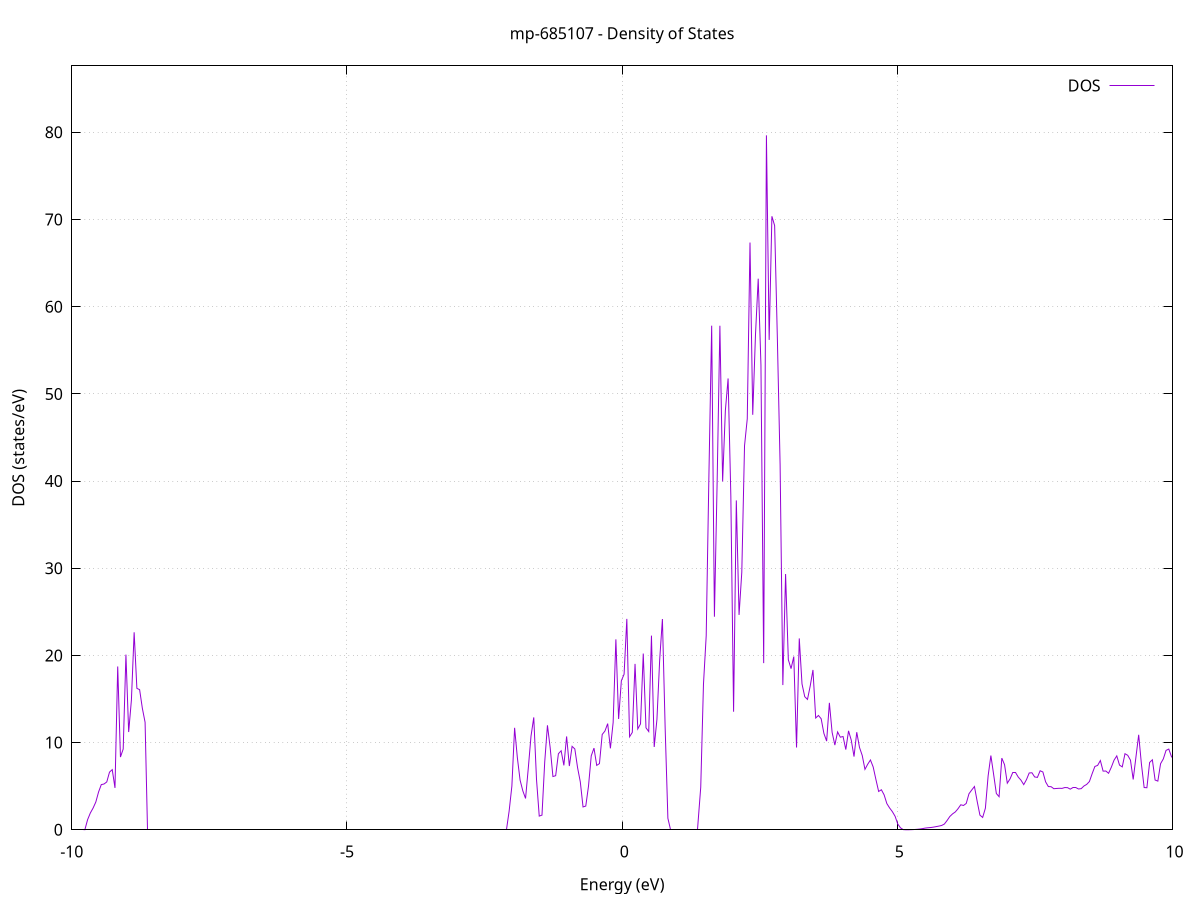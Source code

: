 set title 'mp-685107 - Density of States'
set xlabel 'Energy (eV)'
set ylabel 'DOS (states/eV)'
set grid
set xrange [-10:10]
set yrange [0:87.624]
set xzeroaxis lt -1
set terminal png size 800,600
set output 'mp-685107_dos_gnuplot.png'
plot '-' using 1:2 with lines title 'DOS'
-69.493500 0.000000
-69.443800 0.000000
-69.394100 0.000000
-69.344300 0.000000
-69.294600 0.000000
-69.244900 0.000000
-69.195100 0.000000
-69.145400 0.000000
-69.095700 0.000000
-69.045900 0.000000
-68.996200 0.000000
-68.946500 0.000000
-68.896700 0.000000
-68.847000 0.000000
-68.797300 0.000000
-68.747500 0.000000
-68.697800 0.000000
-68.648100 0.000000
-68.598300 0.000000
-68.548600 0.000000
-68.498900 0.000000
-68.449100 0.000000
-68.399400 0.000000
-68.349600 0.000000
-68.299900 0.000000
-68.250200 0.000000
-68.200400 0.000000
-68.150700 0.000000
-68.101000 0.000000
-68.051200 0.000000
-68.001500 0.000000
-67.951800 0.000000
-67.902000 0.000000
-67.852300 0.000000
-67.802600 0.000000
-67.752800 0.000000
-67.703100 0.000000
-67.653400 0.000000
-67.603600 0.000000
-67.553900 0.000000
-67.504200 0.000000
-67.454400 0.000000
-67.404700 0.000000
-67.355000 0.000000
-67.305200 0.000000
-67.255500 0.000000
-67.205800 0.000000
-67.156000 0.000000
-67.106300 0.000000
-67.056500 0.000000
-67.006800 0.000000
-66.957100 0.000000
-66.907300 0.000000
-66.857600 0.000000
-66.807900 0.000000
-66.758100 0.000000
-66.708400 0.000000
-66.658700 0.000000
-66.608900 0.000000
-66.559200 0.000000
-66.509500 0.000000
-66.459700 0.000000
-66.410000 0.000000
-66.360300 0.000000
-66.310500 0.000000
-66.260800 0.000000
-66.211100 0.000000
-66.161300 0.000000
-66.111600 0.000000
-66.061900 0.000000
-66.012100 0.000000
-65.962400 0.000000
-65.912700 0.000000
-65.862900 0.000000
-65.813200 0.000000
-65.763400 0.000000
-65.713700 0.000000
-65.664000 0.000000
-65.614200 0.000000
-65.564500 0.000000
-65.514800 0.000000
-65.465000 0.000000
-65.415300 0.000000
-65.365600 0.000000
-65.315800 0.000000
-65.266100 0.000000
-65.216400 0.000000
-65.166600 0.000000
-65.116900 0.000000
-65.067200 0.000000
-65.017400 0.000000
-64.967700 0.000000
-64.918000 0.000000
-64.868200 0.000000
-64.818500 0.000000
-64.768800 0.000000
-64.719000 0.000000
-64.669300 0.000000
-64.619600 0.000000
-64.569800 0.000000
-64.520100 0.000000
-64.470400 0.000000
-64.420600 0.000000
-64.370900 0.000000
-64.321100 0.000000
-64.271400 0.000000
-64.221700 0.000000
-64.171900 0.000000
-64.122200 0.000000
-64.072500 0.000000
-64.022700 0.000000
-63.973000 0.000000
-63.923300 0.000000
-63.873500 0.000000
-63.823800 0.000000
-63.774100 0.000000
-63.724300 0.000000
-63.674600 0.000000
-63.624900 0.000000
-63.575100 0.000000
-63.525400 0.000000
-63.475700 0.000000
-63.425900 0.000000
-63.376200 0.000000
-63.326500 0.000000
-63.276700 0.000000
-63.227000 0.000000
-63.177300 0.000000
-63.127500 0.000000
-63.077800 0.000000
-63.028000 0.000000
-62.978300 0.000000
-62.928600 0.000000
-62.878800 0.000000
-62.829100 0.000000
-62.779400 0.000000
-62.729600 0.000000
-62.679900 0.000000
-62.630200 0.000000
-62.580400 0.000000
-62.530700 0.000000
-62.481000 0.000000
-62.431200 0.000000
-62.381500 0.000000
-62.331800 0.000000
-62.282000 0.000000
-62.232300 0.000000
-62.182600 0.000000
-62.132800 0.000000
-62.083100 0.000000
-62.033400 0.000000
-61.983600 0.000000
-61.933900 0.000000
-61.884200 0.000000
-61.834400 0.000000
-61.784700 0.000000
-61.734900 0.000000
-61.685200 0.000000
-61.635500 0.000000
-61.585700 0.000000
-61.536000 0.000000
-61.486300 0.000000
-61.436500 0.000000
-61.386800 0.000000
-61.337100 0.000000
-61.287300 0.000000
-61.237600 0.000000
-61.187900 0.000000
-61.138100 0.000000
-61.088400 0.000000
-61.038700 0.000000
-60.988900 0.000000
-60.939200 0.000000
-60.889500 0.000000
-60.839700 0.000000
-60.790000 0.000000
-60.740300 0.000000
-60.690500 0.000000
-60.640800 0.000000
-60.591100 0.000000
-60.541300 0.000000
-60.491600 0.000000
-60.441900 0.000000
-60.392100 0.000000
-60.342400 0.000000
-60.292600 0.000000
-60.242900 0.000000
-60.193200 0.000000
-60.143400 0.000000
-60.093700 0.000000
-60.044000 0.000000
-59.994200 0.000000
-59.944500 0.000000
-59.894800 0.000000
-59.845000 0.000000
-59.795300 0.000000
-59.745600 0.000000
-59.695800 0.000000
-59.646100 0.000000
-59.596400 0.000000
-59.546600 0.000000
-59.496900 0.000000
-59.447200 0.000000
-59.397400 0.000000
-59.347700 0.000000
-59.298000 0.000000
-59.248200 0.000000
-59.198500 0.000000
-59.148800 0.000000
-59.099000 0.000000
-59.049300 0.000000
-58.999500 0.000000
-58.949800 0.000000
-58.900100 0.000000
-58.850300 0.000000
-58.800600 0.000000
-58.750900 0.000000
-58.701100 0.000000
-58.651400 0.000000
-58.601700 0.000000
-58.551900 0.000000
-58.502200 0.000000
-58.452500 0.000000
-58.402700 0.000000
-58.353000 0.000000
-58.303300 0.000000
-58.253500 0.000000
-58.203800 0.000000
-58.154100 0.000000
-58.104300 0.000000
-58.054600 0.000000
-58.004900 0.000000
-57.955100 0.000000
-57.905400 0.000000
-57.855700 0.000000
-57.805900 0.000000
-57.756200 0.000000
-57.706400 0.000000
-57.656700 0.000000
-57.607000 0.000000
-57.557200 0.000000
-57.507500 0.000000
-57.457800 0.000000
-57.408000 0.000000
-57.358300 0.000000
-57.308600 0.000000
-57.258800 0.000000
-57.209100 0.000000
-57.159400 0.000000
-57.109600 0.000000
-57.059900 0.000000
-57.010200 0.000000
-56.960400 0.000000
-56.910700 0.000000
-56.861000 0.000000
-56.811200 0.000000
-56.761500 0.000000
-56.711800 0.000000
-56.662000 0.000000
-56.612300 0.000000
-56.562600 0.000000
-56.512800 0.000000
-56.463100 0.000000
-56.413400 0.000000
-56.363600 0.000000
-56.313900 0.000000
-56.264100 0.000000
-56.214400 0.000000
-56.164700 0.000000
-56.114900 0.000000
-56.065200 0.000000
-56.015500 0.000000
-55.965700 0.000000
-55.916000 0.000000
-55.866300 0.000000
-55.816500 0.000000
-55.766800 0.000000
-55.717100 0.000000
-55.667300 0.000000
-55.617600 0.000000
-55.567900 0.000000
-55.518100 0.000000
-55.468400 0.000000
-55.418700 0.000000
-55.368900 0.000000
-55.319200 0.000000
-55.269500 0.000000
-55.219700 0.000000
-55.170000 0.000000
-55.120300 0.000000
-55.070500 0.000000
-55.020800 0.000000
-54.971000 0.000000
-54.921300 0.000000
-54.871600 0.000000
-54.821800 0.000000
-54.772100 0.000000
-54.722400 0.000000
-54.672600 0.000000
-54.622900 0.000000
-54.573200 0.000000
-54.523400 0.000000
-54.473700 0.000000
-54.424000 0.000000
-54.374200 0.000000
-54.324500 0.000000
-54.274800 0.000000
-54.225000 0.000000
-54.175300 0.000000
-54.125600 0.000000
-54.075800 0.000000
-54.026100 0.000000
-53.976400 0.000000
-53.926600 0.000000
-53.876900 0.000000
-53.827200 0.000000
-53.777400 0.000000
-53.727700 0.000000
-53.677900 0.000000
-53.628200 0.000000
-53.578500 0.000000
-53.528700 0.000000
-53.479000 0.000000
-53.429300 0.000000
-53.379500 0.000000
-53.329800 0.000000
-53.280100 0.000000
-53.230300 0.000000
-53.180600 0.000000
-53.130900 0.000000
-53.081100 0.000000
-53.031400 0.000000
-52.981700 0.000000
-52.931900 0.000000
-52.882200 0.000000
-52.832500 0.000000
-52.782700 0.000000
-52.733000 0.000000
-52.683300 0.000000
-52.633500 0.000000
-52.583800 0.000000
-52.534100 0.000000
-52.484300 0.000000
-52.434600 0.000000
-52.384900 0.000000
-52.335100 0.000000
-52.285400 0.000000
-52.235600 0.000000
-52.185900 0.000000
-52.136200 0.000000
-52.086400 0.000000
-52.036700 0.000000
-51.987000 0.000000
-51.937200 0.000000
-51.887500 0.000000
-51.837800 0.000000
-51.788000 0.000000
-51.738300 0.000000
-51.688600 0.000000
-51.638800 0.000000
-51.589100 0.000000
-51.539400 0.000000
-51.489600 0.000000
-51.439900 0.000000
-51.390200 0.000000
-51.340400 0.000000
-51.290700 0.000000
-51.241000 0.000000
-51.191200 0.000000
-51.141500 0.000000
-51.091800 0.000000
-51.042000 0.000000
-50.992300 0.000000
-50.942500 0.000000
-50.892800 0.000000
-50.843100 0.000000
-50.793300 0.000000
-50.743600 0.000000
-50.693900 0.000000
-50.644100 0.000000
-50.594400 0.000000
-50.544700 0.000000
-50.494900 0.000000
-50.445200 0.000000
-50.395500 0.000000
-50.345700 0.000000
-50.296000 0.000000
-50.246300 0.000000
-50.196500 0.000000
-50.146800 0.000000
-50.097100 0.000000
-50.047300 0.000000
-49.997600 0.000000
-49.947900 0.000000
-49.898100 0.000000
-49.848400 0.000000
-49.798700 0.000000
-49.748900 0.000000
-49.699200 0.000000
-49.649400 0.000000
-49.599700 0.000000
-49.550000 0.000000
-49.500200 0.000000
-49.450500 0.000000
-49.400800 0.000000
-49.351000 0.000000
-49.301300 0.000000
-49.251600 0.000000
-49.201800 0.000000
-49.152100 0.000000
-49.102400 0.000000
-49.052600 0.000000
-49.002900 0.000000
-48.953200 0.000000
-48.903400 0.000000
-48.853700 0.000000
-48.804000 0.000000
-48.754200 0.000000
-48.704500 0.000000
-48.654800 0.000000
-48.605000 0.000000
-48.555300 0.000000
-48.505600 0.000000
-48.455800 0.000000
-48.406100 0.000000
-48.356400 0.000000
-48.306600 0.000000
-48.256900 0.000000
-48.207100 0.000000
-48.157400 0.000000
-48.107700 0.000000
-48.057900 0.000000
-48.008200 0.000000
-47.958500 0.000000
-47.908700 0.000000
-47.859000 0.000000
-47.809300 0.000000
-47.759500 0.000000
-47.709800 0.000000
-47.660100 0.000000
-47.610300 0.000000
-47.560600 0.000000
-47.510900 0.000000
-47.461100 0.000000
-47.411400 0.000000
-47.361700 0.000000
-47.311900 0.000000
-47.262200 0.000000
-47.212500 0.000000
-47.162700 0.000000
-47.113000 0.000000
-47.063300 0.000000
-47.013500 0.000000
-46.963800 0.000000
-46.914000 0.000000
-46.864300 0.000000
-46.814600 0.000000
-46.764800 0.000000
-46.715100 0.000000
-46.665400 0.000000
-46.615600 0.000000
-46.565900 0.000000
-46.516200 0.000000
-46.466400 0.000000
-46.416700 0.000000
-46.367000 0.000000
-46.317200 0.000000
-46.267500 0.000000
-46.217800 0.000000
-46.168000 0.000000
-46.118300 0.000000
-46.068600 0.000000
-46.018800 0.000000
-45.969100 0.000000
-45.919400 0.000000
-45.869600 0.000000
-45.819900 0.000000
-45.770200 0.000000
-45.720400 0.000000
-45.670700 0.000000
-45.620900 0.000000
-45.571200 0.000000
-45.521500 0.000000
-45.471700 0.000000
-45.422000 0.000000
-45.372300 0.000000
-45.322500 0.000000
-45.272800 0.000000
-45.223100 0.000000
-45.173300 0.000000
-45.123600 0.000000
-45.073900 0.000000
-45.024100 0.000000
-44.974400 0.000000
-44.924700 0.000000
-44.874900 0.000000
-44.825200 0.000000
-44.775500 0.000000
-44.725700 0.000000
-44.676000 0.000000
-44.626300 0.000000
-44.576500 0.000000
-44.526800 0.000000
-44.477100 0.000000
-44.427300 0.000000
-44.377600 0.000000
-44.327900 0.000000
-44.278100 0.000000
-44.228400 0.000000
-44.178600 0.000000
-44.128900 0.000000
-44.079200 0.000000
-44.029400 0.000000
-43.979700 0.000000
-43.930000 0.000000
-43.880200 0.000000
-43.830500 0.000000
-43.780800 0.000000
-43.731000 0.000000
-43.681300 0.000000
-43.631600 0.000000
-43.581800 0.000000
-43.532100 0.000000
-43.482400 0.000000
-43.432600 0.000000
-43.382900 0.000000
-43.333200 0.000000
-43.283400 0.000000
-43.233700 0.000000
-43.184000 0.000000
-43.134200 0.000000
-43.084500 0.000000
-43.034800 0.000000
-42.985000 0.000000
-42.935300 0.000000
-42.885500 0.000000
-42.835800 0.000000
-42.786100 0.000000
-42.736300 0.000000
-42.686600 0.000000
-42.636900 0.000000
-42.587100 0.000000
-42.537400 0.000000
-42.487700 0.000000
-42.437900 0.000000
-42.388200 0.000000
-42.338500 0.000000
-42.288700 0.000000
-42.239000 0.000000
-42.189300 0.000000
-42.139500 0.000000
-42.089800 0.000000
-42.040100 0.000000
-41.990300 0.000000
-41.940600 0.000000
-41.890900 0.000000
-41.841100 0.000000
-41.791400 0.000000
-41.741700 0.000000
-41.691900 0.000000
-41.642200 0.000000
-41.592400 0.000000
-41.542700 0.000000
-41.493000 0.000000
-41.443200 0.000000
-41.393500 0.000000
-41.343800 0.000000
-41.294000 0.000000
-41.244300 0.000000
-41.194600 0.000000
-41.144800 0.000000
-41.095100 0.000000
-41.045400 0.000000
-40.995600 0.000000
-40.945900 0.000000
-40.896200 0.000000
-40.846400 0.000000
-40.796700 0.000000
-40.747000 0.000000
-40.697200 0.000000
-40.647500 0.000000
-40.597800 0.000000
-40.548000 0.000000
-40.498300 0.000000
-40.448600 0.000000
-40.398800 0.000000
-40.349100 0.000000
-40.299400 0.000000
-40.249600 0.000000
-40.199900 0.000000
-40.150100 0.000000
-40.100400 0.000000
-40.050700 0.000000
-40.000900 0.000000
-39.951200 0.000000
-39.901500 0.000000
-39.851700 0.000000
-39.802000 0.000000
-39.752300 0.000000
-39.702500 0.000000
-39.652800 0.000000
-39.603100 0.000000
-39.553300 0.000000
-39.503600 0.000000
-39.453900 0.000000
-39.404100 0.000000
-39.354400 0.000000
-39.304700 0.000000
-39.254900 0.000000
-39.205200 0.000000
-39.155500 0.000000
-39.105700 0.000000
-39.056000 0.000000
-39.006300 0.000000
-38.956500 0.000000
-38.906800 0.000000
-38.857000 0.000000
-38.807300 0.000000
-38.757600 0.000000
-38.707800 0.000000
-38.658100 0.000000
-38.608400 0.000000
-38.558600 0.000000
-38.508900 0.000000
-38.459200 0.000000
-38.409400 0.000000
-38.359700 0.000000
-38.310000 0.000000
-38.260200 0.000000
-38.210500 0.000000
-38.160800 0.000000
-38.111000 0.000000
-38.061300 0.000000
-38.011600 0.000000
-37.961800 0.000000
-37.912100 0.000000
-37.862400 0.000000
-37.812600 0.000000
-37.762900 0.000000
-37.713200 0.000000
-37.663400 0.000000
-37.613700 0.000000
-37.563900 0.000000
-37.514200 0.000000
-37.464500 0.000000
-37.414700 0.000000
-37.365000 0.000000
-37.315300 0.000000
-37.265500 0.000000
-37.215800 0.000000
-37.166100 0.000000
-37.116300 0.000000
-37.066600 0.000000
-37.016900 0.000000
-36.967100 0.000000
-36.917400 0.000000
-36.867700 0.000000
-36.817900 0.000000
-36.768200 0.000000
-36.718500 0.000000
-36.668700 0.000000
-36.619000 0.000000
-36.569300 0.000000
-36.519500 0.000000
-36.469800 0.000000
-36.420100 0.000000
-36.370300 0.000000
-36.320600 0.000000
-36.270900 0.000000
-36.221100 0.000000
-36.171400 0.000000
-36.121600 0.000000
-36.071900 0.000000
-36.022200 0.000000
-35.972400 0.000000
-35.922700 0.000000
-35.873000 0.000000
-35.823200 0.000000
-35.773500 0.000000
-35.723800 0.000000
-35.674000 0.000000
-35.624300 0.000000
-35.574600 0.000000
-35.524800 0.000000
-35.475100 0.000000
-35.425400 0.000000
-35.375600 0.000000
-35.325900 0.000000
-35.276200 0.000000
-35.226400 0.000000
-35.176700 0.000000
-35.127000 0.000000
-35.077200 0.000000
-35.027500 0.000000
-34.977800 0.000000
-34.928000 0.000000
-34.878300 0.000000
-34.828500 0.000000
-34.778800 0.000000
-34.729100 0.000000
-34.679300 0.000000
-34.629600 0.000000
-34.579900 0.000000
-34.530100 0.000000
-34.480400 0.000000
-34.430700 0.000000
-34.380900 0.000000
-34.331200 0.000000
-34.281500 0.000000
-34.231700 0.000000
-34.182000 0.000000
-34.132300 0.000000
-34.082500 0.000000
-34.032800 0.000000
-33.983100 0.000000
-33.933300 0.000000
-33.883600 0.000000
-33.833900 0.000000
-33.784100 0.000000
-33.734400 0.000000
-33.684700 0.000000
-33.634900 0.000000
-33.585200 0.000000
-33.535400 0.000000
-33.485700 0.000000
-33.436000 0.000000
-33.386200 0.000000
-33.336500 0.000000
-33.286800 0.000000
-33.237000 0.000000
-33.187300 0.000000
-33.137600 0.000000
-33.087800 0.000000
-33.038100 0.000000
-32.988400 0.000000
-32.938600 0.000000
-32.888900 0.000000
-32.839200 0.000000
-32.789400 0.000000
-32.739700 0.000000
-32.690000 0.000000
-32.640200 0.000000
-32.590500 0.000000
-32.540800 0.000000
-32.491000 0.000000
-32.441300 0.000000
-32.391600 0.000000
-32.341800 0.000000
-32.292100 0.000000
-32.242400 0.000000
-32.192600 0.000000
-32.142900 0.000000
-32.093100 0.000000
-32.043400 0.000000
-31.993700 0.000000
-31.943900 0.000000
-31.894200 0.000000
-31.844500 0.000000
-31.794700 0.000000
-31.745000 0.000000
-31.695300 0.000000
-31.645500 0.000000
-31.595800 0.000000
-31.546100 0.000000
-31.496300 0.000000
-31.446600 0.000000
-31.396900 0.000000
-31.347100 0.000000
-31.297400 0.000000
-31.247700 0.000000
-31.197900 0.000000
-31.148200 0.000000
-31.098500 0.000000
-31.048700 0.000000
-30.999000 0.000000
-30.949300 0.000000
-30.899500 0.000000
-30.849800 0.000000
-30.800000 0.000000
-30.750300 0.000000
-30.700600 0.000000
-30.650800 0.000000
-30.601100 0.000000
-30.551400 0.000000
-30.501600 0.000000
-30.451900 0.000000
-30.402200 0.000000
-30.352400 0.000000
-30.302700 0.000000
-30.253000 0.000000
-30.203200 0.000000
-30.153500 0.000000
-30.103800 0.000000
-30.054000 0.000000
-30.004300 0.000000
-29.954600 0.000000
-29.904800 0.000000
-29.855100 0.000000
-29.805400 0.000000
-29.755600 0.000000
-29.705900 0.000000
-29.656200 0.000000
-29.606400 0.000000
-29.556700 0.000000
-29.506900 0.000000
-29.457200 0.000000
-29.407500 0.000000
-29.357700 0.000000
-29.308000 0.000000
-29.258300 0.000000
-29.208500 0.000000
-29.158800 0.000000
-29.109100 0.000000
-29.059300 0.000000
-29.009600 0.000000
-28.959900 0.000000
-28.910100 0.000000
-28.860400 0.000000
-28.810700 0.000000
-28.760900 0.000000
-28.711200 0.000000
-28.661500 0.000000
-28.611700 0.000000
-28.562000 0.000000
-28.512300 0.000000
-28.462500 0.000000
-28.412800 0.000000
-28.363100 0.000000
-28.313300 0.000000
-28.263600 0.000000
-28.213900 0.000000
-28.164100 0.000000
-28.114400 0.000000
-28.064600 0.000000
-28.014900 0.000000
-27.965200 0.000000
-27.915400 0.000000
-27.865700 0.000000
-27.816000 0.000000
-27.766200 0.000000
-27.716500 0.000000
-27.666800 0.000000
-27.617000 0.000000
-27.567300 0.000000
-27.517600 0.000000
-27.467800 0.000000
-27.418100 0.000000
-27.368400 0.000000
-27.318600 0.000000
-27.268900 0.000000
-27.219200 0.000000
-27.169400 0.000000
-27.119700 0.000000
-27.070000 0.000000
-27.020200 0.000000
-26.970500 0.000000
-26.920800 0.000000
-26.871000 0.000000
-26.821300 0.000000
-26.771500 0.000000
-26.721800 0.000000
-26.672100 0.000000
-26.622300 0.000000
-26.572600 0.000000
-26.522900 0.000000
-26.473100 0.000000
-26.423400 0.000000
-26.373700 0.000000
-26.323900 0.000000
-26.274200 0.000000
-26.224500 0.000000
-26.174700 0.000000
-26.125000 0.000000
-26.075300 0.000000
-26.025500 0.000000
-25.975800 0.000000
-25.926100 0.000000
-25.876300 0.000000
-25.826600 0.000000
-25.776900 0.000000
-25.727100 0.000000
-25.677400 0.000000
-25.627700 0.000000
-25.577900 0.000000
-25.528200 0.000000
-25.478400 0.000000
-25.428700 0.000000
-25.379000 0.000000
-25.329200 0.000000
-25.279500 0.000000
-25.229800 0.000000
-25.180000 0.000000
-25.130300 0.000000
-25.080600 0.000000
-25.030800 0.000000
-24.981100 0.000000
-24.931400 0.000000
-24.881600 0.000000
-24.831900 0.000000
-24.782200 0.000000
-24.732400 0.000000
-24.682700 0.000000
-24.633000 0.000000
-24.583200 0.000000
-24.533500 0.000000
-24.483800 0.000000
-24.434000 0.000000
-24.384300 0.000000
-24.334600 0.000000
-24.284800 0.000000
-24.235100 0.000000
-24.185400 0.000000
-24.135600 0.000000
-24.085900 0.000000
-24.036100 0.000000
-23.986400 0.000000
-23.936700 0.000000
-23.886900 0.000000
-23.837200 0.000000
-23.787500 0.000000
-23.737700 0.000000
-23.688000 0.000000
-23.638300 0.000000
-23.588500 0.000000
-23.538800 0.000000
-23.489100 0.000000
-23.439300 0.000000
-23.389600 0.000000
-23.339900 0.000000
-23.290100 0.000000
-23.240400 0.000000
-23.190700 0.000000
-23.140900 0.000000
-23.091200 0.000000
-23.041500 0.000000
-22.991700 0.000000
-22.942000 0.000000
-22.892300 0.000000
-22.842500 0.000000
-22.792800 0.000000
-22.743000 0.000000
-22.693300 0.000000
-22.643600 0.000000
-22.593800 0.000000
-22.544100 0.000000
-22.494400 0.000000
-22.444600 0.000000
-22.394900 0.000000
-22.345200 0.000000
-22.295400 0.000000
-22.245700 0.000000
-22.196000 0.000000
-22.146200 0.000000
-22.096500 0.000000
-22.046800 0.000000
-21.997000 0.000000
-21.947300 0.000000
-21.897600 0.000000
-21.847800 0.000000
-21.798100 0.000000
-21.748400 0.000000
-21.698600 0.000000
-21.648900 0.000000
-21.599200 0.000000
-21.549400 0.000000
-21.499700 0.000000
-21.449900 0.000000
-21.400200 0.000000
-21.350500 0.000000
-21.300700 0.000000
-21.251000 0.000000
-21.201300 0.000000
-21.151500 0.000000
-21.101800 0.000000
-21.052100 0.000000
-21.002300 0.000000
-20.952600 0.000000
-20.902900 0.000000
-20.853100 0.000000
-20.803400 0.000000
-20.753700 0.000000
-20.703900 0.000000
-20.654200 0.000000
-20.604500 0.000000
-20.554700 0.000000
-20.505000 0.000000
-20.455300 0.000000
-20.405500 0.000000
-20.355800 0.000000
-20.306100 0.000000
-20.256300 0.000000
-20.206600 0.000000
-20.156900 0.000000
-20.107100 0.000000
-20.057400 0.000000
-20.007600 0.000000
-19.957900 0.000000
-19.908200 0.000000
-19.858400 0.000000
-19.808700 0.000000
-19.759000 0.000000
-19.709200 0.000000
-19.659500 0.000000
-19.609800 0.000000
-19.560000 0.000000
-19.510300 0.000000
-19.460600 0.000000
-19.410800 0.000000
-19.361100 0.000000
-19.311400 0.000000
-19.261600 0.000000
-19.211900 0.000000
-19.162200 0.000000
-19.112400 0.000000
-19.062700 0.000000
-19.013000 0.000000
-18.963200 0.000000
-18.913500 0.000000
-18.863800 0.000000
-18.814000 0.000000
-18.764300 0.000000
-18.714500 0.000000
-18.664800 0.000000
-18.615100 0.000000
-18.565300 0.000000
-18.515600 0.000000
-18.465900 0.000000
-18.416100 0.000000
-18.366400 0.000000
-18.316700 0.000000
-18.266900 0.000000
-18.217200 0.000000
-18.167500 0.000000
-18.117700 0.000000
-18.068000 0.000000
-18.018300 0.000000
-17.968500 0.000000
-17.918800 0.000000
-17.869100 0.000000
-17.819300 0.000000
-17.769600 0.000000
-17.719900 0.000000
-17.670100 0.000000
-17.620400 0.000000
-17.570700 0.000000
-17.520900 0.000000
-17.471200 0.000000
-17.421400 0.000000
-17.371700 0.000000
-17.322000 0.000000
-17.272200 0.000000
-17.222500 0.000000
-17.172800 0.000000
-17.123000 0.000000
-17.073300 0.000000
-17.023600 0.000000
-16.973800 0.000000
-16.924100 0.000000
-16.874400 0.000000
-16.824600 0.000000
-16.774900 0.000000
-16.725200 0.000000
-16.675400 0.000000
-16.625700 0.000000
-16.576000 0.000000
-16.526200 0.000000
-16.476500 0.000000
-16.426800 0.000000
-16.377000 0.000000
-16.327300 0.000000
-16.277600 0.000000
-16.227800 0.000000
-16.178100 0.000000
-16.128400 0.000000
-16.078600 0.000000
-16.028900 0.000000
-15.979100 0.000000
-15.929400 0.000000
-15.879700 0.000000
-15.829900 0.000000
-15.780200 0.000000
-15.730500 0.000000
-15.680700 0.000000
-15.631000 0.000000
-15.581300 0.000000
-15.531500 0.000000
-15.481800 0.000000
-15.432100 0.000000
-15.382300 0.000000
-15.332600 0.000000
-15.282900 0.000000
-15.233100 0.000000
-15.183400 0.000000
-15.133700 0.000000
-15.083900 0.000000
-15.034200 0.000000
-14.984500 0.000000
-14.934700 0.000000
-14.885000 0.000000
-14.835300 0.000000
-14.785500 0.000000
-14.735800 0.000000
-14.686000 0.000000
-14.636300 0.000000
-14.586600 0.000000
-14.536800 0.000000
-14.487100 0.000000
-14.437400 0.000000
-14.387600 0.000000
-14.337900 0.000000
-14.288200 0.000000
-14.238400 0.000000
-14.188700 0.000000
-14.139000 0.000000
-14.089200 0.000000
-14.039500 0.000000
-13.989800 0.000000
-13.940000 0.000000
-13.890300 0.000000
-13.840600 0.000000
-13.790800 0.000000
-13.741100 0.000000
-13.691400 0.000000
-13.641600 0.000000
-13.591900 0.000000
-13.542200 0.000000
-13.492400 0.000000
-13.442700 0.000000
-13.392900 0.000000
-13.343200 0.000000
-13.293500 0.000000
-13.243700 0.000000
-13.194000 0.000000
-13.144300 0.000000
-13.094500 0.000000
-13.044800 0.000000
-12.995100 0.000000
-12.945300 0.000000
-12.895600 0.000000
-12.845900 0.000000
-12.796100 0.000000
-12.746400 0.000000
-12.696700 0.000000
-12.646900 0.000000
-12.597200 0.000000
-12.547500 0.000000
-12.497700 0.000000
-12.448000 0.000000
-12.398300 0.000000
-12.348500 0.000000
-12.298800 0.000000
-12.249100 0.000000
-12.199300 0.000000
-12.149600 0.000000
-12.099900 0.000000
-12.050100 0.000000
-12.000400 0.000000
-11.950600 0.000000
-11.900900 0.000000
-11.851200 0.000000
-11.801400 0.000000
-11.751700 0.000000
-11.702000 0.000000
-11.652200 0.000000
-11.602500 0.000000
-11.552800 0.000000
-11.503000 0.000000
-11.453300 0.000000
-11.403600 0.000000
-11.353800 0.000000
-11.304100 0.000000
-11.254400 0.000000
-11.204600 0.000000
-11.154900 0.000000
-11.105200 0.000000
-11.055400 0.000000
-11.005700 0.000000
-10.956000 0.000000
-10.906200 0.000000
-10.856500 0.000000
-10.806800 0.000000
-10.757000 0.000000
-10.707300 0.000000
-10.657500 0.000000
-10.607800 0.000000
-10.558100 0.000000
-10.508300 0.000000
-10.458600 0.000000
-10.408900 0.000000
-10.359100 0.000000
-10.309400 0.000000
-10.259700 0.000000
-10.209900 0.000000
-10.160200 0.000000
-10.110500 0.000000
-10.060700 0.000000
-10.011000 0.000000
-9.961300 0.000000
-9.911500 0.000000
-9.861800 0.000000
-9.812100 0.000000
-9.762300 0.006900
-9.712600 1.162800
-9.662900 1.925200
-9.613100 2.489800
-9.563400 3.183900
-9.513700 4.332600
-9.463900 5.183200
-9.414200 5.251200
-9.364400 5.487800
-9.314700 6.612500
-9.265000 6.899300
-9.215200 4.801800
-9.165500 18.728700
-9.115800 8.341600
-9.066000 9.260400
-9.016300 20.088900
-8.966600 11.208800
-8.916800 14.880900
-8.867100 22.653900
-8.817400 16.221200
-8.767600 16.072400
-8.717900 13.934200
-8.668200 12.325600
-8.618400 0.000000
-8.568700 0.000000
-8.519000 0.000000
-8.469200 0.000000
-8.419500 0.000000
-8.369800 0.000000
-8.320000 0.000000
-8.270300 0.000000
-8.220600 0.000000
-8.170800 0.000000
-8.121100 0.000000
-8.071400 0.000000
-8.021600 0.000000
-7.971900 0.000000
-7.922100 0.000000
-7.872400 0.000000
-7.822700 0.000000
-7.772900 0.000000
-7.723200 0.000000
-7.673500 0.000000
-7.623700 0.000000
-7.574000 0.000000
-7.524300 0.000000
-7.474500 0.000000
-7.424800 0.000000
-7.375100 0.000000
-7.325300 0.000000
-7.275600 0.000000
-7.225900 0.000000
-7.176100 0.000000
-7.126400 0.000000
-7.076700 0.000000
-7.026900 0.000000
-6.977200 0.000000
-6.927500 0.000000
-6.877700 0.000000
-6.828000 0.000000
-6.778300 0.000000
-6.728500 0.000000
-6.678800 0.000000
-6.629000 0.000000
-6.579300 0.000000
-6.529600 0.000000
-6.479800 0.000000
-6.430100 0.000000
-6.380400 0.000000
-6.330600 0.000000
-6.280900 0.000000
-6.231200 0.000000
-6.181400 0.000000
-6.131700 0.000000
-6.082000 0.000000
-6.032200 0.000000
-5.982500 0.000000
-5.932800 0.000000
-5.883000 0.000000
-5.833300 0.000000
-5.783600 0.000000
-5.733800 0.000000
-5.684100 0.000000
-5.634400 0.000000
-5.584600 0.000000
-5.534900 0.000000
-5.485200 0.000000
-5.435400 0.000000
-5.385700 0.000000
-5.335900 0.000000
-5.286200 0.000000
-5.236500 0.000000
-5.186700 0.000000
-5.137000 0.000000
-5.087300 0.000000
-5.037500 0.000000
-4.987800 0.000000
-4.938100 0.000000
-4.888300 0.000000
-4.838600 0.000000
-4.788900 0.000000
-4.739100 0.000000
-4.689400 0.000000
-4.639700 0.000000
-4.589900 0.000000
-4.540200 0.000000
-4.490500 0.000000
-4.440700 0.000000
-4.391000 0.000000
-4.341300 0.000000
-4.291500 0.000000
-4.241800 0.000000
-4.192100 0.000000
-4.142300 0.000000
-4.092600 0.000000
-4.042900 0.000000
-3.993100 0.000000
-3.943400 0.000000
-3.893600 0.000000
-3.843900 0.000000
-3.794200 0.000000
-3.744400 0.000000
-3.694700 0.000000
-3.645000 0.000000
-3.595200 0.000000
-3.545500 0.000000
-3.495800 0.000000
-3.446000 0.000000
-3.396300 0.000000
-3.346600 0.000000
-3.296800 0.000000
-3.247100 0.000000
-3.197400 0.000000
-3.147600 0.000000
-3.097900 0.000000
-3.048200 0.000000
-2.998400 0.000000
-2.948700 0.000000
-2.899000 0.000000
-2.849200 0.000000
-2.799500 0.000000
-2.749800 0.000000
-2.700000 0.000000
-2.650300 0.000000
-2.600500 0.000000
-2.550800 0.000000
-2.501100 0.000000
-2.451300 0.000000
-2.401600 0.000000
-2.351900 0.000000
-2.302100 0.000000
-2.252400 0.000000
-2.202700 0.000000
-2.152900 0.000000
-2.103200 0.000000
-2.053500 2.140800
-2.003700 5.012300
-1.954000 11.696000
-1.904300 8.282300
-1.854500 5.698700
-1.804800 4.468600
-1.755100 3.594100
-1.705300 7.074100
-1.655600 10.757000
-1.605900 12.889500
-1.556100 5.783300
-1.506400 1.569400
-1.456700 1.680900
-1.406900 7.773300
-1.357200 11.980300
-1.307400 9.393000
-1.257700 6.108900
-1.208000 6.202700
-1.158200 8.721800
-1.108500 9.062100
-1.058800 7.387500
-1.009000 10.709200
-0.959300 7.310700
-0.909600 9.570100
-0.859800 9.272200
-0.810100 7.130200
-0.760400 5.497500
-0.710600 2.618300
-0.660900 2.721500
-0.611200 5.011000
-0.561400 8.486100
-0.511700 9.367700
-0.462000 7.385500
-0.412200 7.593500
-0.362500 10.931400
-0.312800 11.322000
-0.263000 12.178000
-0.213300 9.340500
-0.163600 12.303600
-0.113800 21.846300
-0.064100 12.707100
-0.014400 17.093900
0.035400 17.842900
0.085100 24.187400
0.134900 10.669600
0.184600 11.169800
0.234300 19.027800
0.284100 11.568900
0.333800 12.145200
0.383500 20.210800
0.433300 11.696900
0.483000 11.266900
0.532700 22.267700
0.582500 9.498600
0.632200 12.655700
0.681900 19.489800
0.731700 24.175600
0.781400 11.720300
0.831100 1.320300
0.880900 0.000000
0.930600 0.000000
0.980300 0.000000
1.030100 0.000000
1.079800 0.000000
1.129500 0.000000
1.179300 0.000000
1.229000 0.000000
1.278700 0.000000
1.328500 0.000000
1.378200 0.000000
1.428000 4.877200
1.477700 16.695700
1.527400 22.258100
1.577200 40.887600
1.626900 57.820000
1.676600 24.441600
1.726400 40.017700
1.776100 57.814400
1.825800 39.955000
1.875600 48.087000
1.925300 51.768400
1.975000 38.283900
2.024800 13.540300
2.074500 37.783100
2.124200 24.643800
2.174000 29.527100
2.223700 44.044300
2.273400 47.139900
2.323200 67.360000
2.372900 47.602900
2.422600 56.744700
2.472400 63.215500
2.522100 53.306100
2.571800 19.118100
2.621600 79.658600
2.671300 56.185400
2.721100 70.371100
2.770800 69.300700
2.820500 56.317800
2.870300 41.850600
2.920000 16.598100
2.969700 29.337300
3.019500 19.506500
3.069200 18.482600
3.118900 19.866800
3.168700 9.433400
3.218400 21.950800
3.268100 16.732800
3.317900 15.263900
3.367600 14.953300
3.417300 16.496200
3.467100 18.333200
3.516800 12.820200
3.566500 13.114600
3.616300 12.736700
3.666000 11.055800
3.715700 10.171400
3.765500 14.560600
3.815200 11.175000
3.864900 9.715900
3.914700 11.223600
3.964400 10.622400
4.014100 10.697200
4.063900 9.201800
4.113600 11.348600
4.163400 10.273600
4.213100 8.393800
4.262800 11.194200
4.312600 9.446400
4.362300 8.526300
4.412000 6.929900
4.461800 7.516800
4.511500 8.006700
4.561200 7.207800
4.611000 5.768300
4.660700 4.394200
4.710400 4.591200
4.760200 4.004100
4.809900 3.002600
4.859600 2.504400
4.909400 2.083400
4.959100 1.554500
5.008800 0.648200
5.058600 0.219200
5.108300 0.015500
5.158000 0.000000
5.207800 0.002400
5.257500 0.012000
5.307200 0.028800
5.357000 0.052800
5.406700 0.084100
5.456500 0.130700
5.506200 0.193400
5.555900 0.230100
5.605700 0.257800
5.655400 0.303500
5.705100 0.361100
5.754900 0.421500
5.804600 0.492000
5.854300 0.654400
5.904100 1.062800
5.953800 1.521700
6.003500 1.821900
6.053300 2.044800
6.103000 2.417500
6.152700 2.866400
6.202500 2.788300
6.252200 3.021300
6.301900 4.131200
6.351700 4.560400
6.401400 4.963400
6.451100 3.253400
6.500900 1.677600
6.550600 1.416900
6.600300 2.477500
6.650100 6.182700
6.699800 8.516500
6.749600 6.361500
6.799300 4.160900
6.849000 3.794600
6.898800 8.220900
6.948500 7.462400
6.998200 5.345900
7.048000 5.834700
7.097700 6.570600
7.147400 6.573100
7.197200 6.045300
7.246900 5.691400
7.296600 5.179000
7.346400 5.748400
7.396100 6.514300
7.445800 6.541200
7.495600 6.058800
7.545300 6.008800
7.595000 6.770100
7.644800 6.628400
7.694500 5.495300
7.744200 4.956200
7.794000 4.942400
7.843700 4.711600
7.893400 4.738500
7.943200 4.759700
7.992900 4.748500
8.042600 4.842700
8.092400 4.831200
8.142100 4.659300
8.191900 4.848300
8.241600 4.850300
8.291300 4.679400
8.341100 4.716600
8.390800 5.020500
8.440500 5.203500
8.490300 5.534600
8.540000 6.431900
8.589700 7.263300
8.639500 7.382100
8.689200 7.942300
8.738900 6.729500
8.788700 6.737400
8.838400 6.479400
8.888100 7.167900
8.937900 7.984300
8.987600 8.474500
9.037300 7.418400
9.087100 7.213200
9.136800 8.725700
9.186500 8.539200
9.236300 7.987300
9.286000 5.772500
9.335700 8.336700
9.385500 10.892800
9.435200 7.536500
9.485000 4.843100
9.534700 4.822200
9.584400 7.720900
9.634200 8.027500
9.683900 5.705400
9.733600 5.582000
9.783400 7.579900
9.833100 8.128000
9.882800 9.107300
9.932600 9.258600
9.982300 8.375800
10.032000 8.093900
10.081800 7.508300
10.131500 7.372600
10.181200 7.575500
10.231000 8.343600
10.280700 8.366700
10.330400 6.982800
10.380200 6.808800
10.429900 7.384700
10.479600 5.369700
10.529400 4.965600
10.579100 5.492800
10.628800 6.123000
10.678600 7.060800
10.728300 7.918300
10.778000 6.905600
10.827800 6.858300
10.877500 6.376800
10.927300 5.744800
10.977000 5.375900
11.026700 5.665900
11.076500 6.060500
11.126200 6.087000
11.175900 5.549300
11.225700 5.936600
11.275400 6.299600
11.325100 6.144000
11.374900 5.889800
11.424600 5.877600
11.474300 6.002000
11.524100 5.888400
11.573800 5.816800
11.623500 5.811000
11.673300 5.761200
11.723000 6.426700
11.772700 6.818700
11.822500 6.341900
11.872200 6.444100
11.921900 6.007900
11.971700 5.974800
12.021400 5.686700
12.071100 5.315500
12.120900 5.001400
12.170600 4.865200
12.220400 5.082900
12.270100 4.731400
12.319800 4.609100
12.369600 5.089000
12.419300 4.431500
12.469000 4.597300
12.518800 4.892300
12.568500 6.576700
12.618200 6.818600
12.668000 6.119000
12.717700 5.195800
12.767400 3.992100
12.817200 5.656400
12.866900 7.663600
12.916600 8.515800
12.966400 7.737100
13.016100 6.193300
13.065800 6.491000
13.115600 7.555900
13.165300 8.236900
13.215000 8.317200
13.264800 8.484000
13.314500 8.382900
13.364200 7.054800
13.414000 7.633300
13.463700 7.832800
13.513500 7.782200
13.563200 8.013800
13.612900 7.934300
13.662700 8.113300
13.712400 7.478700
13.762100 6.820200
13.811900 6.127900
13.861600 5.680700
13.911300 5.307200
13.961100 6.697900
14.010800 7.210000
14.060500 6.996000
14.110300 6.869000
14.160000 6.353300
14.209700 5.883600
14.259500 5.377800
14.309200 6.020100
14.358900 6.076400
14.408700 5.871200
14.458400 5.000200
14.508100 4.404100
14.557900 4.236300
14.607600 5.064700
14.657300 6.606600
14.707100 6.567700
14.756800 6.387600
14.806500 5.964300
14.856300 5.462400
14.906000 6.877000
14.955800 6.838700
15.005500 7.234300
15.055200 6.253500
15.105000 6.056300
15.154700 5.929100
15.204400 5.875800
15.254200 5.824200
15.303900 6.140500
15.353600 6.150400
15.403400 6.438100
15.453100 6.348700
15.502800 6.276100
15.552600 5.992200
15.602300 6.131800
15.652000 6.350900
15.701800 7.081600
15.751500 7.774400
15.801200 6.853700
15.851000 6.780300
15.900700 7.256900
15.950400 7.666900
16.000200 7.007900
16.049900 6.874800
16.099600 7.000200
16.149400 7.978600
16.199100 8.125200
16.248900 8.474900
16.298600 7.314800
16.348300 6.787800
16.398100 7.235500
16.447800 7.324400
16.497500 7.101800
16.547300 7.415100
16.597000 7.290800
16.646700 6.673400
16.696500 6.367100
16.746200 6.982200
16.795900 8.090400
16.845700 7.553600
16.895400 8.052300
16.945100 7.285000
16.994900 7.526900
17.044600 8.194800
17.094300 8.835800
17.144100 9.751900
17.193800 10.385400
17.243500 9.532700
17.293300 10.346200
17.343000 10.379800
17.392700 9.475300
17.442500 9.584200
17.492200 10.633900
17.542000 8.638500
17.591700 8.030200
17.641400 8.675800
17.691200 9.169200
17.740900 8.556300
17.790600 8.519300
17.840400 9.462100
17.890100 9.382600
17.939800 8.237600
17.989600 8.569700
18.039300 8.460900
18.089000 8.490800
18.138800 8.500800
18.188500 8.157400
18.238200 8.300500
18.288000 8.734900
18.337700 8.507100
18.387400 7.481300
18.437200 7.474800
18.486900 7.322400
18.536600 7.856300
18.586400 8.434200
18.636100 8.167100
18.685800 8.218400
18.735600 9.146800
18.785300 7.386800
18.835000 6.857800
18.884800 7.101100
18.934500 7.856300
18.984300 9.107300
19.034000 9.003700
19.083700 7.340100
19.133500 6.768700
19.183200 7.487900
19.232900 7.449400
19.282700 7.330500
19.332400 6.905100
19.382100 6.513600
19.431900 7.238600
19.481600 8.249500
19.531300 8.205100
19.581100 7.487300
19.630800 6.569700
19.680500 6.023900
19.730300 6.896800
19.780000 6.989300
19.829700 7.627700
19.879500 7.261900
19.929200 7.169200
19.978900 7.302400
20.028700 8.140200
20.078400 8.868100
20.128100 8.635000
20.177900 9.001400
20.227600 9.200300
20.277400 9.374300
20.327100 9.109000
20.376800 8.770700
20.426600 8.195500
20.476300 8.442200
20.526000 8.325400
20.575800 7.920300
20.625500 7.560800
20.675200 8.563400
20.725000 9.583500
20.774700 9.358500
20.824400 8.945600
20.874200 8.298100
20.923900 8.317100
20.973600 8.670500
21.023400 9.054400
21.073100 8.226900
21.122800 8.724500
21.172600 8.604900
21.222300 8.939200
21.272000 9.036100
21.321800 9.362300
21.371500 8.717500
21.421200 8.986200
21.471000 8.801300
21.520700 8.982400
21.570500 9.076900
21.620200 9.059000
21.669900 8.969100
21.719700 8.838100
21.769400 8.130100
21.819100 8.267700
21.868900 8.232400
21.918600 8.179300
21.968300 8.145600
22.018100 7.956900
22.067800 8.107000
22.117500 8.050800
22.167300 8.076400
22.217000 7.776500
22.266700 7.762500
22.316500 7.934000
22.366200 7.464300
22.415900 7.157300
22.465700 7.044000
22.515400 7.200300
22.565100 7.326100
22.614900 7.543400
22.664600 7.674600
22.714300 8.039100
22.764100 8.008000
22.813800 8.023100
22.863500 8.020400
22.913300 7.980300
22.963000 8.191600
23.012800 8.357000
23.062500 8.514900
23.112200 9.112300
23.162000 8.779800
23.211700 8.336600
23.261400 8.059200
23.311200 8.154100
23.360900 8.593400
23.410600 8.186600
23.460400 8.584100
23.510100 8.656900
23.559800 8.726100
23.609600 8.689300
23.659300 8.507100
23.709000 8.718700
23.758800 8.850600
23.808500 8.866800
23.858200 8.653000
23.908000 8.535200
23.957700 8.623000
24.007400 8.644100
24.057200 8.435400
24.106900 8.095700
24.156600 8.097900
24.206400 8.104000
24.256100 7.975300
24.305900 7.689300
24.355600 7.392300
24.405300 7.318900
24.455100 7.397600
24.504800 7.333500
24.554500 6.953800
24.604300 6.870600
24.654000 7.035300
24.703700 6.895200
24.753500 6.867700
24.803200 6.436400
24.852900 6.105900
24.902700 5.706600
24.952400 5.660400
25.002100 5.301800
25.051900 4.920900
25.101600 3.968100
25.151300 2.972100
25.201100 2.378400
25.250800 1.786300
25.300500 0.792200
25.350300 0.115000
25.400000 0.021100
25.449700 0.000100
25.499500 0.000000
25.549200 0.000000
25.599000 0.000000
25.648700 0.000000
25.698400 0.000000
25.748200 0.000000
25.797900 0.000000
25.847600 0.000000
25.897400 0.000000
25.947100 0.000000
25.996800 0.000000
26.046600 0.000000
26.096300 0.000000
26.146000 0.000000
26.195800 0.000000
26.245500 0.000000
26.295200 0.000000
26.345000 0.000000
26.394700 0.000000
26.444400 0.000000
26.494200 0.000000
26.543900 0.000000
26.593600 0.000000
26.643400 0.000000
26.693100 0.000000
26.742800 0.000000
26.792600 0.000000
26.842300 0.000000
26.892000 0.000000
26.941800 0.000000
26.991500 0.000000
27.041300 0.000000
27.091000 0.000000
27.140700 0.000000
27.190500 0.000000
27.240200 0.000000
27.289900 0.000000
27.339700 0.000000
27.389400 0.000000
27.439100 0.000000
27.488900 0.000000
27.538600 0.000000
27.588300 0.000000
27.638100 0.000000
27.687800 0.000000
27.737500 0.000000
27.787300 0.000000
27.837000 0.000000
27.886700 0.000000
27.936500 0.000000
27.986200 0.000000
28.035900 0.000000
28.085700 0.000000
28.135400 0.000000
28.185100 0.000000
28.234900 0.000000
28.284600 0.000000
28.334400 0.000000
28.384100 0.000000
28.433800 0.000000
28.483600 0.000000
28.533300 0.000000
28.583000 0.000000
28.632800 0.000000
28.682500 0.000000
28.732200 0.000000
28.782000 0.000000
28.831700 0.000000
28.881400 0.000000
28.931200 0.000000
28.980900 0.000000
29.030600 0.000000
29.080400 0.000000
29.130100 0.000000
29.179800 0.000000
29.229600 0.000000
29.279300 0.000000
29.329000 0.000000
29.378800 0.000000
29.428500 0.000000
29.478200 0.000000
29.528000 0.000000
29.577700 0.000000
29.627500 0.000000
29.677200 0.000000
29.726900 0.000000
29.776700 0.000000
29.826400 0.000000
29.876100 0.000000
29.925900 0.000000
29.975600 0.000000
e
